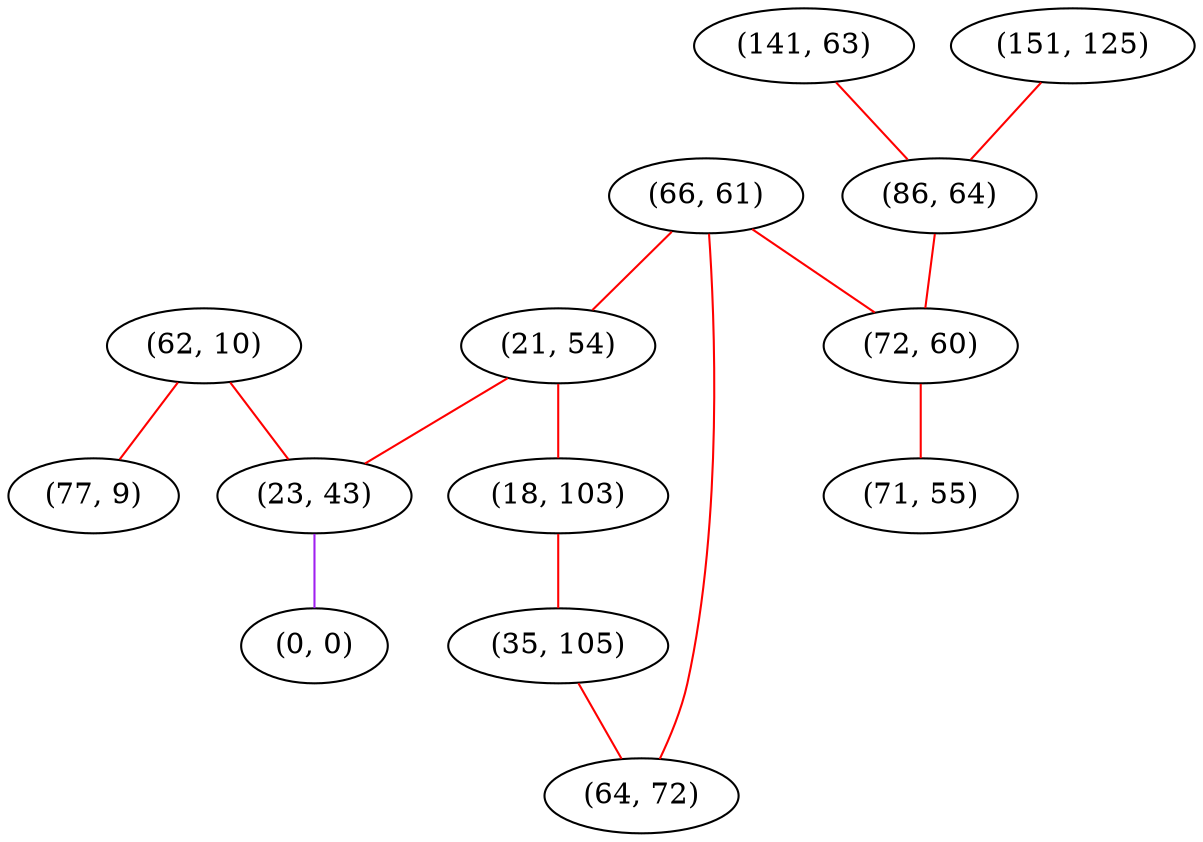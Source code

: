 graph "" {
"(62, 10)";
"(66, 61)";
"(141, 63)";
"(21, 54)";
"(23, 43)";
"(151, 125)";
"(0, 0)";
"(86, 64)";
"(18, 103)";
"(35, 105)";
"(72, 60)";
"(77, 9)";
"(64, 72)";
"(71, 55)";
"(62, 10)" -- "(23, 43)"  [color=red, key=0, weight=1];
"(62, 10)" -- "(77, 9)"  [color=red, key=0, weight=1];
"(66, 61)" -- "(21, 54)"  [color=red, key=0, weight=1];
"(66, 61)" -- "(64, 72)"  [color=red, key=0, weight=1];
"(66, 61)" -- "(72, 60)"  [color=red, key=0, weight=1];
"(141, 63)" -- "(86, 64)"  [color=red, key=0, weight=1];
"(21, 54)" -- "(18, 103)"  [color=red, key=0, weight=1];
"(21, 54)" -- "(23, 43)"  [color=red, key=0, weight=1];
"(23, 43)" -- "(0, 0)"  [color=purple, key=0, weight=4];
"(151, 125)" -- "(86, 64)"  [color=red, key=0, weight=1];
"(86, 64)" -- "(72, 60)"  [color=red, key=0, weight=1];
"(18, 103)" -- "(35, 105)"  [color=red, key=0, weight=1];
"(35, 105)" -- "(64, 72)"  [color=red, key=0, weight=1];
"(72, 60)" -- "(71, 55)"  [color=red, key=0, weight=1];
}
